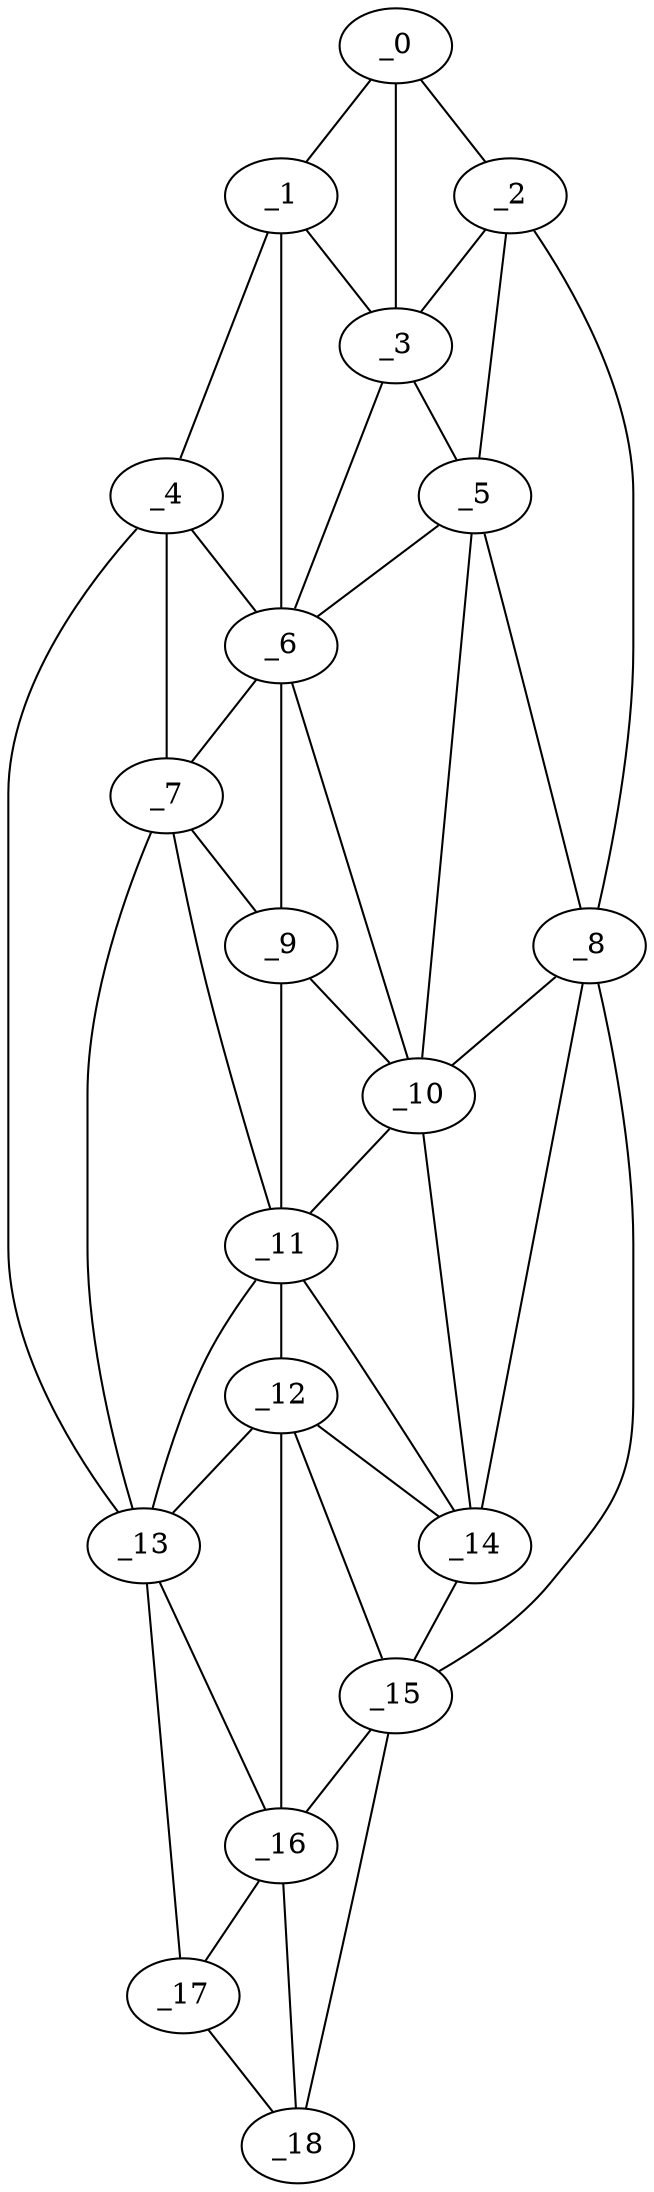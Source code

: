 graph "obj23__325.gxl" {
	_0	 [x=7,
		y=72];
	_1	 [x=36,
		y=55];
	_0 -- _1	 [valence=1];
	_2	 [x=39,
		y=87];
	_0 -- _2	 [valence=1];
	_3	 [x=40,
		y=65];
	_0 -- _3	 [valence=2];
	_1 -- _3	 [valence=1];
	_4	 [x=55,
		y=46];
	_1 -- _4	 [valence=1];
	_6	 [x=57,
		y=64];
	_1 -- _6	 [valence=2];
	_2 -- _3	 [valence=2];
	_5	 [x=56,
		y=76];
	_2 -- _5	 [valence=2];
	_8	 [x=62,
		y=83];
	_2 -- _8	 [valence=1];
	_3 -- _5	 [valence=2];
	_3 -- _6	 [valence=2];
	_4 -- _6	 [valence=1];
	_7	 [x=60,
		y=48];
	_4 -- _7	 [valence=1];
	_13	 [x=98,
		y=37];
	_4 -- _13	 [valence=1];
	_5 -- _6	 [valence=2];
	_5 -- _8	 [valence=1];
	_10	 [x=66,
		y=63];
	_5 -- _10	 [valence=2];
	_6 -- _7	 [valence=2];
	_9	 [x=66,
		y=53];
	_6 -- _9	 [valence=2];
	_6 -- _10	 [valence=2];
	_7 -- _9	 [valence=2];
	_11	 [x=84,
		y=52];
	_7 -- _11	 [valence=1];
	_7 -- _13	 [valence=1];
	_8 -- _10	 [valence=2];
	_14	 [x=100,
		y=72];
	_8 -- _14	 [valence=1];
	_15	 [x=111,
		y=69];
	_8 -- _15	 [valence=1];
	_9 -- _10	 [valence=2];
	_9 -- _11	 [valence=2];
	_10 -- _11	 [valence=1];
	_10 -- _14	 [valence=1];
	_12	 [x=96,
		y=53];
	_11 -- _12	 [valence=2];
	_11 -- _13	 [valence=1];
	_11 -- _14	 [valence=1];
	_12 -- _13	 [valence=2];
	_12 -- _14	 [valence=2];
	_12 -- _15	 [valence=1];
	_16	 [x=114,
		y=57];
	_12 -- _16	 [valence=2];
	_13 -- _16	 [valence=1];
	_17	 [x=121,
		y=48];
	_13 -- _17	 [valence=1];
	_14 -- _15	 [valence=2];
	_15 -- _16	 [valence=2];
	_18	 [x=123,
		y=60];
	_15 -- _18	 [valence=1];
	_16 -- _17	 [valence=2];
	_16 -- _18	 [valence=2];
	_17 -- _18	 [valence=1];
}
